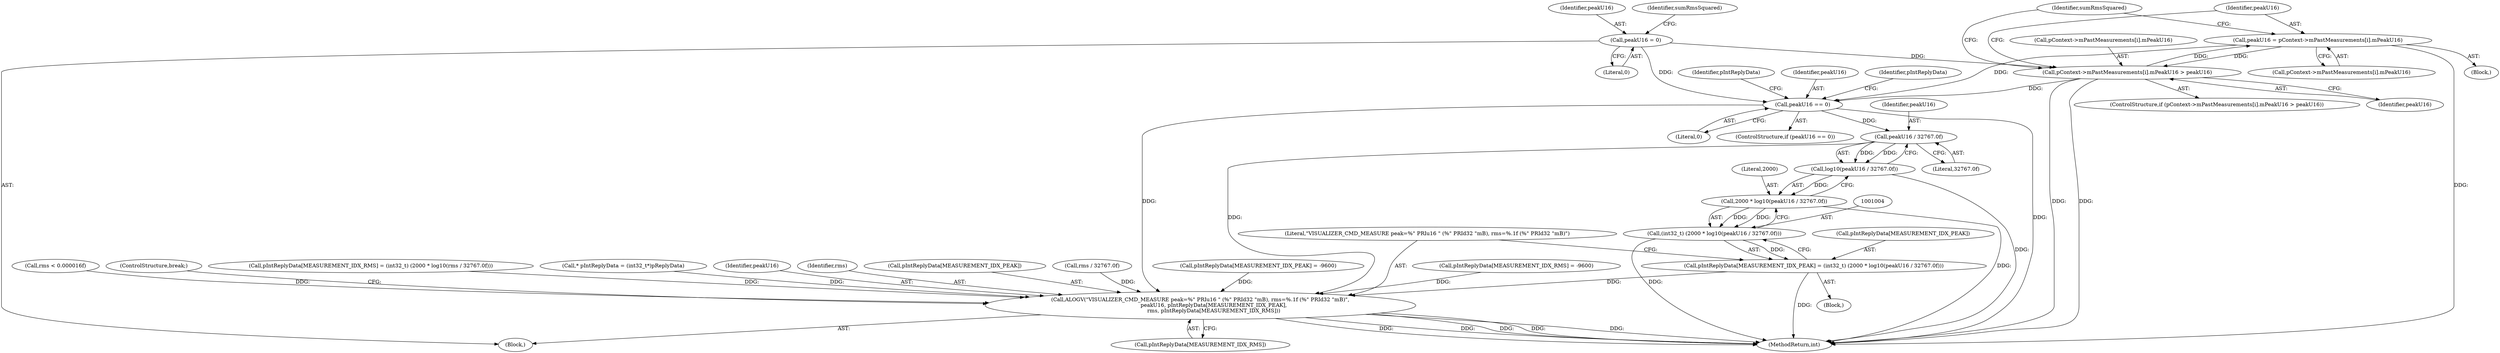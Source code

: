 digraph "0_Android_aeea52da00d210587fb3ed895de3d5f2e0264c88_11@array" {
"1000923" [label="(Call,peakU16 = pContext->mPastMeasurements[i].mPeakU16)"];
"1000913" [label="(Call,pContext->mPastMeasurements[i].mPeakU16 > peakU16)"];
"1000819" [label="(Call,peakU16 = 0)"];
"1000923" [label="(Call,peakU16 = pContext->mPastMeasurements[i].mPeakU16)"];
"1000987" [label="(Call,peakU16 == 0)"];
"1001008" [label="(Call,peakU16 / 32767.0f)"];
"1001007" [label="(Call,log10(peakU16 / 32767.0f))"];
"1001005" [label="(Call,2000 * log10(peakU16 / 32767.0f))"];
"1001003" [label="(Call,(int32_t) (2000 * log10(peakU16 / 32767.0f)))"];
"1000999" [label="(Call,pIntReplyData[MEASUREMENT_IDX_PEAK] = (int32_t) (2000 * log10(peakU16 / 32767.0f)))"];
"1001011" [label="(Call,ALOGV(\"VISUALIZER_CMD_MEASURE peak=%\" PRIu16 \" (%\" PRId32 \"mB), rms=%.1f (%\" PRId32 \"mB)\",\n                peakU16, pIntReplyData[MEASUREMENT_IDX_PEAK],\n                rms, pIntReplyData[MEASUREMENT_IDX_RMS]))"];
"1001001" [label="(Identifier,pIntReplyData)"];
"1000989" [label="(Literal,0)"];
"1000923" [label="(Call,peakU16 = pContext->mPastMeasurements[i].mPeakU16)"];
"1001013" [label="(Identifier,peakU16)"];
"1000819" [label="(Call,peakU16 = 0)"];
"1000820" [label="(Identifier,peakU16)"];
"1000817" [label="(Block,)"];
"1000998" [label="(Block,)"];
"1001010" [label="(Literal,32767.0f)"];
"1001011" [label="(Call,ALOGV(\"VISUALIZER_CMD_MEASURE peak=%\" PRIu16 \" (%\" PRId32 \"mB), rms=%.1f (%\" PRId32 \"mB)\",\n                peakU16, pIntReplyData[MEASUREMENT_IDX_PEAK],\n                rms, pIntReplyData[MEASUREMENT_IDX_RMS]))"];
"1000933" [label="(Identifier,sumRmsSquared)"];
"1000914" [label="(Call,pContext->mPastMeasurements[i].mPeakU16)"];
"1001017" [label="(Identifier,rms)"];
"1001005" [label="(Call,2000 * log10(peakU16 / 32767.0f))"];
"1001006" [label="(Literal,2000)"];
"1001014" [label="(Call,pIntReplyData[MEASUREMENT_IDX_PEAK])"];
"1000983" [label="(Call,rms / 32767.0f)"];
"1000991" [label="(Call,pIntReplyData[MEASUREMENT_IDX_PEAK] = -9600)"];
"1000922" [label="(Block,)"];
"1000988" [label="(Identifier,peakU16)"];
"1000912" [label="(ControlStructure,if (pContext->mPastMeasurements[i].mPeakU16 > peakU16))"];
"1000986" [label="(ControlStructure,if (peakU16 == 0))"];
"1000993" [label="(Identifier,pIntReplyData)"];
"1001028" [label="(MethodReturn,int)"];
"1001012" [label="(Literal,\"VISUALIZER_CMD_MEASURE peak=%\" PRIu16 \" (%\" PRId32 \"mB), rms=%.1f (%\" PRId32 \"mB)\")"];
"1001009" [label="(Identifier,peakU16)"];
"1000921" [label="(Identifier,peakU16)"];
"1000925" [label="(Call,pContext->mPastMeasurements[i].mPeakU16)"];
"1001000" [label="(Call,pIntReplyData[MEASUREMENT_IDX_PEAK])"];
"1000966" [label="(Call,pIntReplyData[MEASUREMENT_IDX_RMS] = -9600)"];
"1001007" [label="(Call,log10(peakU16 / 32767.0f))"];
"1000924" [label="(Identifier,peakU16)"];
"1000962" [label="(Call,rms < 0.000016f)"];
"1001008" [label="(Call,peakU16 / 32767.0f)"];
"1001021" [label="(ControlStructure,break;)"];
"1000999" [label="(Call,pIntReplyData[MEASUREMENT_IDX_PEAK] = (int32_t) (2000 * log10(peakU16 / 32767.0f)))"];
"1000824" [label="(Identifier,sumRmsSquared)"];
"1000974" [label="(Call,pIntReplyData[MEASUREMENT_IDX_RMS] = (int32_t) (2000 * log10(rms / 32767.0f)))"];
"1001003" [label="(Call,(int32_t) (2000 * log10(peakU16 / 32767.0f)))"];
"1001018" [label="(Call,pIntReplyData[MEASUREMENT_IDX_RMS])"];
"1000821" [label="(Literal,0)"];
"1000913" [label="(Call,pContext->mPastMeasurements[i].mPeakU16 > peakU16)"];
"1000956" [label="(Call,* pIntReplyData = (int32_t*)pReplyData)"];
"1000987" [label="(Call,peakU16 == 0)"];
"1000923" -> "1000922"  [label="AST: "];
"1000923" -> "1000925"  [label="CFG: "];
"1000924" -> "1000923"  [label="AST: "];
"1000925" -> "1000923"  [label="AST: "];
"1000933" -> "1000923"  [label="CFG: "];
"1000923" -> "1001028"  [label="DDG: "];
"1000923" -> "1000913"  [label="DDG: "];
"1000913" -> "1000923"  [label="DDG: "];
"1000923" -> "1000987"  [label="DDG: "];
"1000913" -> "1000912"  [label="AST: "];
"1000913" -> "1000921"  [label="CFG: "];
"1000914" -> "1000913"  [label="AST: "];
"1000921" -> "1000913"  [label="AST: "];
"1000924" -> "1000913"  [label="CFG: "];
"1000933" -> "1000913"  [label="CFG: "];
"1000913" -> "1001028"  [label="DDG: "];
"1000913" -> "1001028"  [label="DDG: "];
"1000819" -> "1000913"  [label="DDG: "];
"1000913" -> "1000987"  [label="DDG: "];
"1000819" -> "1000817"  [label="AST: "];
"1000819" -> "1000821"  [label="CFG: "];
"1000820" -> "1000819"  [label="AST: "];
"1000821" -> "1000819"  [label="AST: "];
"1000824" -> "1000819"  [label="CFG: "];
"1000819" -> "1000987"  [label="DDG: "];
"1000987" -> "1000986"  [label="AST: "];
"1000987" -> "1000989"  [label="CFG: "];
"1000988" -> "1000987"  [label="AST: "];
"1000989" -> "1000987"  [label="AST: "];
"1000993" -> "1000987"  [label="CFG: "];
"1001001" -> "1000987"  [label="CFG: "];
"1000987" -> "1001028"  [label="DDG: "];
"1000987" -> "1001008"  [label="DDG: "];
"1000987" -> "1001011"  [label="DDG: "];
"1001008" -> "1001007"  [label="AST: "];
"1001008" -> "1001010"  [label="CFG: "];
"1001009" -> "1001008"  [label="AST: "];
"1001010" -> "1001008"  [label="AST: "];
"1001007" -> "1001008"  [label="CFG: "];
"1001008" -> "1001007"  [label="DDG: "];
"1001008" -> "1001007"  [label="DDG: "];
"1001008" -> "1001011"  [label="DDG: "];
"1001007" -> "1001005"  [label="AST: "];
"1001005" -> "1001007"  [label="CFG: "];
"1001007" -> "1001028"  [label="DDG: "];
"1001007" -> "1001005"  [label="DDG: "];
"1001005" -> "1001003"  [label="AST: "];
"1001006" -> "1001005"  [label="AST: "];
"1001003" -> "1001005"  [label="CFG: "];
"1001005" -> "1001028"  [label="DDG: "];
"1001005" -> "1001003"  [label="DDG: "];
"1001005" -> "1001003"  [label="DDG: "];
"1001003" -> "1000999"  [label="AST: "];
"1001004" -> "1001003"  [label="AST: "];
"1000999" -> "1001003"  [label="CFG: "];
"1001003" -> "1001028"  [label="DDG: "];
"1001003" -> "1000999"  [label="DDG: "];
"1000999" -> "1000998"  [label="AST: "];
"1001000" -> "1000999"  [label="AST: "];
"1001012" -> "1000999"  [label="CFG: "];
"1000999" -> "1001028"  [label="DDG: "];
"1000999" -> "1001011"  [label="DDG: "];
"1001011" -> "1000817"  [label="AST: "];
"1001011" -> "1001018"  [label="CFG: "];
"1001012" -> "1001011"  [label="AST: "];
"1001013" -> "1001011"  [label="AST: "];
"1001014" -> "1001011"  [label="AST: "];
"1001017" -> "1001011"  [label="AST: "];
"1001018" -> "1001011"  [label="AST: "];
"1001021" -> "1001011"  [label="CFG: "];
"1001011" -> "1001028"  [label="DDG: "];
"1001011" -> "1001028"  [label="DDG: "];
"1001011" -> "1001028"  [label="DDG: "];
"1001011" -> "1001028"  [label="DDG: "];
"1001011" -> "1001028"  [label="DDG: "];
"1000956" -> "1001011"  [label="DDG: "];
"1000991" -> "1001011"  [label="DDG: "];
"1000983" -> "1001011"  [label="DDG: "];
"1000962" -> "1001011"  [label="DDG: "];
"1000974" -> "1001011"  [label="DDG: "];
"1000966" -> "1001011"  [label="DDG: "];
}
